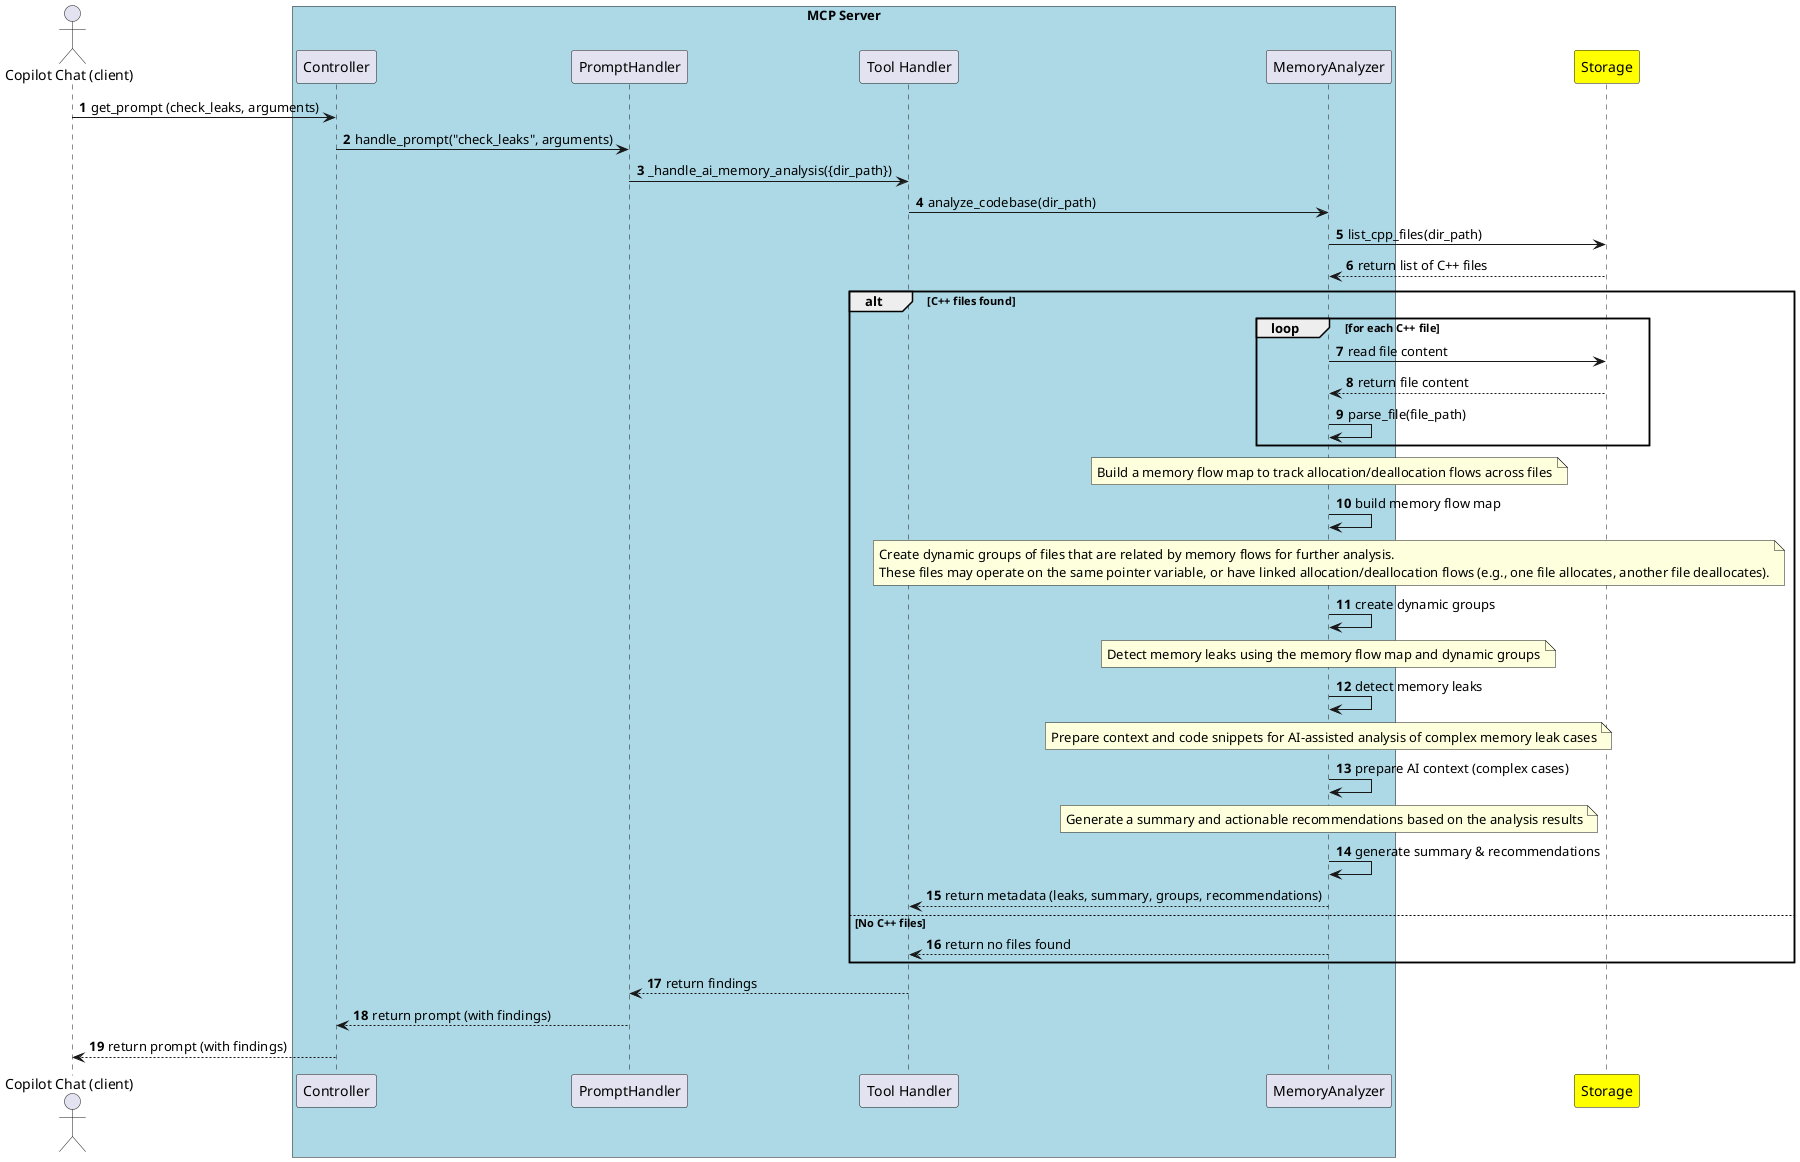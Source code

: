 @startuml
actor "Copilot Chat (client)" as copilot
box "MCP Server" #LightBlue
  participant "Controller" as controller
  participant "PromptHandler" as promptHandler
  participant "Tool Handler" as toolHandler
  participant "MemoryAnalyzer" as memoryAnalyzer
end box
participant "Storage" as storage #yellow

autonumber
copilot -> controller : get_prompt (check_leaks, arguments)
controller -> promptHandler : handle_prompt("check_leaks", arguments)
promptHandler -> toolHandler : _handle_ai_memory_analysis({dir_path})
toolHandler -> memoryAnalyzer : analyze_codebase(dir_path)
memoryAnalyzer -> storage : list_cpp_files(dir_path)
storage --> memoryAnalyzer : return list of C++ files
alt C++ files found
  loop for each C++ file
    ' Step 10: For each C++ file, read its content
    memoryAnalyzer -> storage : read file content
    storage --> memoryAnalyzer : return file content
    ' Step 11: Parse each file to extract memory operations (allocations/deallocations)
    memoryAnalyzer -> memoryAnalyzer : parse_file(file_path)
  end
  ' Step 12: Build a memory flow map to track allocation/deallocation flows across files
  note over memoryAnalyzer
     Build a memory flow map to track allocation/deallocation flows across files
  end note
  memoryAnalyzer -> memoryAnalyzer : build memory flow map
 
  ' Step 13: Create dynamic groups of files related by memory flows
  note over memoryAnalyzer
     Create dynamic groups of files that are related by memory flows for further analysis.
     These files may operate on the same pointer variable, or have linked allocation/deallocation flows (e.g., one file allocates, another file deallocates).
  end note
  memoryAnalyzer -> memoryAnalyzer : create dynamic groups

  ' Step 14: Detect memory leaks based on the memory flow map and groups
  note over memoryAnalyzer
     Detect memory leaks using the memory flow map and dynamic groups
  end note
  memoryAnalyzer -> memoryAnalyzer : detect memory leaks

  ' Step 15: Prepare AI context for complex cases
  note over memoryAnalyzer
     Prepare context and code snippets for AI-assisted analysis of complex memory leak cases
  end note
  memoryAnalyzer -> memoryAnalyzer : prepare AI context (complex cases)

  ' Step 16: Generate summary and actionable recommendations
  note over memoryAnalyzer
     Generate a summary and actionable recommendations based on the analysis results
  end note
  memoryAnalyzer -> memoryAnalyzer : generate summary & recommendations
  memoryAnalyzer --> toolHandler : return metadata (leaks, summary, groups, recommendations)
else No C++ files
  memoryAnalyzer --> toolHandler : return no files found
end
toolHandler --> promptHandler : return findings
promptHandler --> controller : return prompt (with findings)
controller --> copilot : return prompt (with findings)
@enduml
